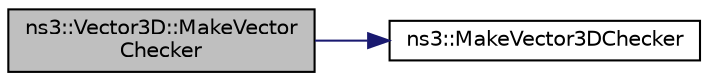 digraph "ns3::Vector3D::MakeVectorChecker"
{
 // LATEX_PDF_SIZE
  edge [fontname="Helvetica",fontsize="10",labelfontname="Helvetica",labelfontsize="10"];
  node [fontname="Helvetica",fontsize="10",shape=record];
  rankdir="LR";
  Node1 [label="ns3::Vector3D::MakeVector\lChecker",height=0.2,width=0.4,color="black", fillcolor="grey75", style="filled", fontcolor="black",tooltip=" "];
  Node1 -> Node2 [color="midnightblue",fontsize="10",style="solid",fontname="Helvetica"];
  Node2 [label="ns3::MakeVector3DChecker",height=0.2,width=0.4,color="black", fillcolor="white", style="filled",URL="$group__attribute___vector3_d.html#ga5300bf5caabc53e9ff151fd056a11119",tooltip=" "];
}
